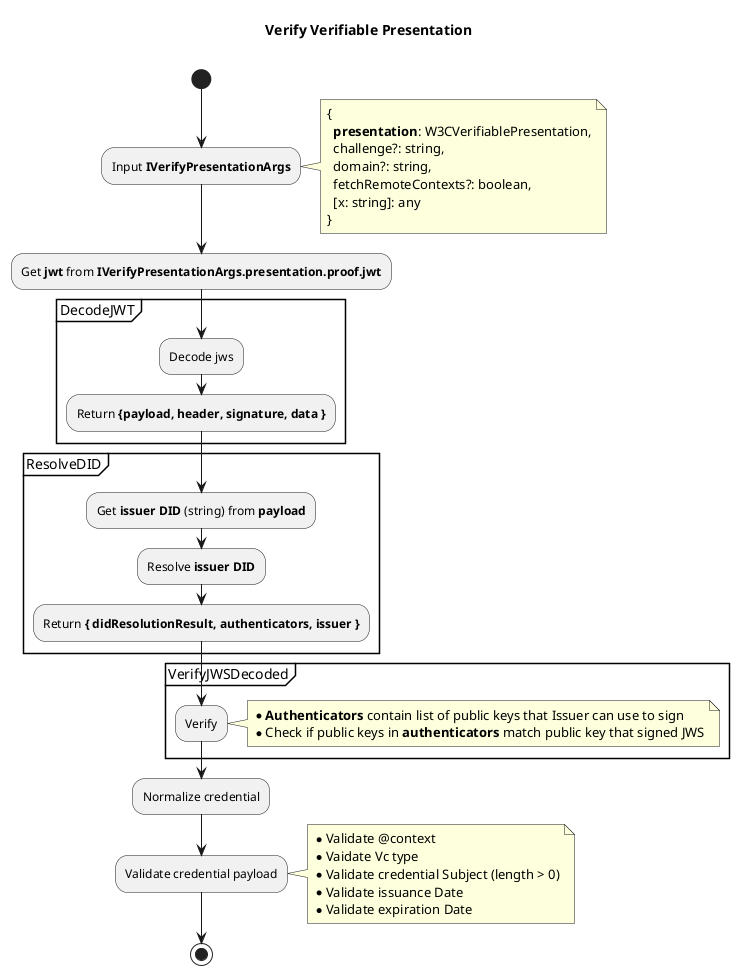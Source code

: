 @startuml verifyPresentation

title  Verify Verifiable Presentation\n

start
  :Input **IVerifyPresentationArgs**;
  note right
  {
    **presentation**: W3CVerifiablePresentation,
    challenge?: string,
    domain?: string,
    fetchRemoteContexts?: boolean,
    [x: string]: any
  }
  end note
  :Get **jwt** from **IVerifyPresentationArgs.presentation.proof.jwt**;
  partition DecodeJWT {
    :Decode jws;
    :Return **{payload, header, signature, data }**;
  }
  partition ResolveDID {
    :Get **issuer DID** (string) from **payload**;
    :Resolve **issuer DID**;
    :Return **{ didResolutionResult, authenticators, issuer }**;
  }
  partition VerifyJWSDecoded {
    :Verify;
    note right
      * **Authenticators** contain list of public keys that Issuer can use to sign
      * Check if public keys in **authenticators** match public key that signed JWS
    end note
  }
  :Normalize credential;
  :Validate credential payload;
  note right
    * Validate @context
    * Vaidate Vc type
    * Validate credential Subject (length > 0)
    * Validate issuance Date
    * Validate expiration Date
  end note
stop

@enduml
